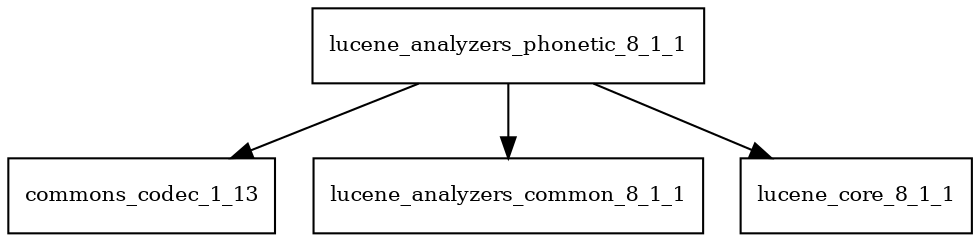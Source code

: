 digraph lucene_analyzers_phonetic_8_1_1_dependencies {
  node [shape = box, fontsize=10.0];
  lucene_analyzers_phonetic_8_1_1 -> commons_codec_1_13;
  lucene_analyzers_phonetic_8_1_1 -> lucene_analyzers_common_8_1_1;
  lucene_analyzers_phonetic_8_1_1 -> lucene_core_8_1_1;
}
